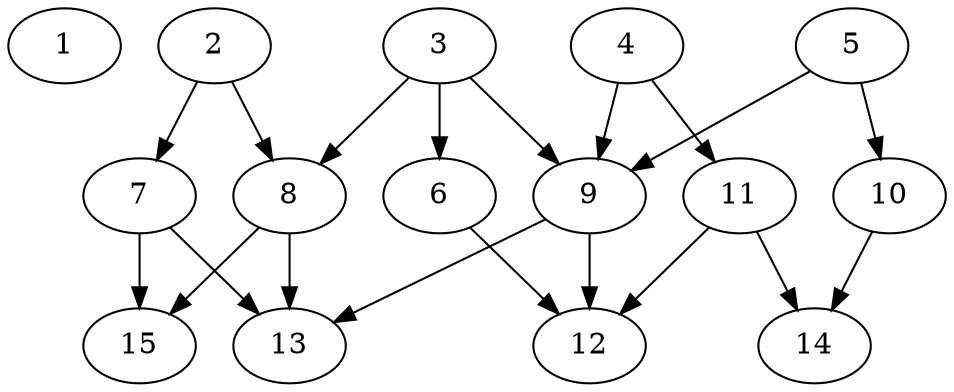 // DAG automatically generated by daggen at Thu Oct  3 13:59:27 2019
// ./daggen --dot -n 15 --ccr 0.3 --fat 0.7 --regular 0.7 --density 0.6 --mindata 5242880 --maxdata 52428800 
digraph G {
  1 [size="48783360", alpha="0.19", expect_size="14635008"] 
  2 [size="163351893", alpha="0.09", expect_size="49005568"] 
  2 -> 7 [size ="49005568"]
  2 -> 8 [size ="49005568"]
  3 [size="99621547", alpha="0.13", expect_size="29886464"] 
  3 -> 6 [size ="29886464"]
  3 -> 8 [size ="29886464"]
  3 -> 9 [size ="29886464"]
  4 [size="108922880", alpha="0.09", expect_size="32676864"] 
  4 -> 9 [size ="32676864"]
  4 -> 11 [size ="32676864"]
  5 [size="136543573", alpha="0.19", expect_size="40963072"] 
  5 -> 9 [size ="40963072"]
  5 -> 10 [size ="40963072"]
  6 [size="158750720", alpha="0.04", expect_size="47625216"] 
  6 -> 12 [size ="47625216"]
  7 [size="52893013", alpha="0.15", expect_size="15867904"] 
  7 -> 13 [size ="15867904"]
  7 -> 15 [size ="15867904"]
  8 [size="18913280", alpha="0.04", expect_size="5673984"] 
  8 -> 13 [size ="5673984"]
  8 -> 15 [size ="5673984"]
  9 [size="125057707", alpha="0.18", expect_size="37517312"] 
  9 -> 12 [size ="37517312"]
  9 -> 13 [size ="37517312"]
  10 [size="104762027", alpha="0.09", expect_size="31428608"] 
  10 -> 14 [size ="31428608"]
  11 [size="166608213", alpha="0.14", expect_size="49982464"] 
  11 -> 12 [size ="49982464"]
  11 -> 14 [size ="49982464"]
  12 [size="161454080", alpha="0.03", expect_size="48436224"] 
  13 [size="77847893", alpha="0.04", expect_size="23354368"] 
  14 [size="21469867", alpha="0.06", expect_size="6440960"] 
  15 [size="89303040", alpha="0.13", expect_size="26790912"] 
}
